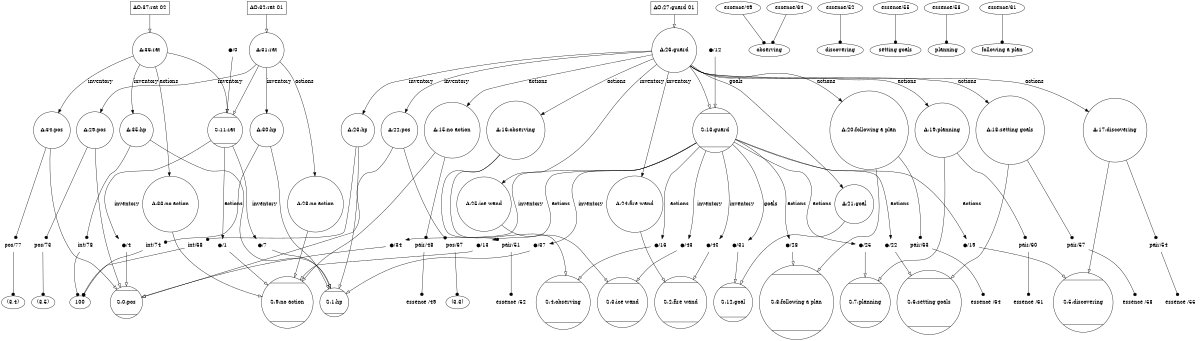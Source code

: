 digraph finite_state_machine {
graph [ dpi = 600 ];
size="8,5";
{
node [shape=Mcircle];
"S:3:ice wand"
"S:2:fire wand"
"S:1:hp"
"S:0:pos"
"S:12:goal"
"S:8:following a plan"
"S:7:planning"
"S:6:setting goals"
"S:5:discovering"
"S:4:observing"
"S:9:no action"
"S:13:guard"
"S:1:hp"
"S:0:pos"
"S:9:no action"
"S:11:rat"
}
{
node [shape=box];
"AO:37:rat 02"
"AO:32:rat 01"
"AO:27:guard 01"
}
{
node [shape=circle];
"A:35:hp"
"A:34:pos"
"A:33:no action"
"A:36:rat"
"A:30:hp"
"A:29:pos"
"A:28:no action"
"A:31:rat"
"A:25:ice wand"
"A:24:fire wand"
"A:23:hp"
"A:22:pos"
"A:21:goal"
"A:20:following a plan"
"A:19:planning"
"A:18:setting goals"
"A:17:discovering"
"A:16:observing"
"A:15:no action"
"A:26:guard"
}
{
node [shape=plaintext];
"int/78"
"pos/77"
"int/74"
"pos/73"
"int/68"
"pos/67"
"pair/63"
"essence /64"
"pair/60"
"essence /61"
"pair/57"
"essence /58"
"pair/54"
"essence /55"
"pair/51"
"essence /52"
"pair/48"
"essence /49"
"●/43"
"●/40"
"●/37"
"●/34"
"●/31"
"●/28"
"●/25"
"●/22"
"●/19"
"●/16"
"●/13"
"●/12"
"●/7"
"●/4"
"●/1"
"●/0"
}
"●/0" -> "S:11:rat" [arrowhead=onormal];
"●/1" -> "S:9:no action" [arrowhead=onormal];
"●/4" -> "S:0:pos" [arrowhead=onormal];
"●/7" -> "S:1:hp" [arrowhead=onormal];
"S:11:rat" -> "●/1" [label="actions"];
"S:11:rat" -> "●/4" [label="inventory"];
"S:11:rat" -> "●/7" [label="inventory"];

"●/12" -> "S:13:guard" [arrowhead=onormal];
"●/13" -> "S:9:no action" [arrowhead=onormal];
"●/16" -> "S:4:observing" [arrowhead=onormal];
"●/19" -> "S:5:discovering" [arrowhead=onormal];
"●/22" -> "S:6:setting goals" [arrowhead=onormal];
"●/25" -> "S:7:planning" [arrowhead=onormal];
"●/28" -> "S:8:following a plan" [arrowhead=onormal];
"●/31" -> "S:12:goal" [arrowhead=onormal];
"●/34" -> "S:0:pos" [arrowhead=onormal];
"●/37" -> "S:1:hp" [arrowhead=onormal];
"●/40" -> "S:2:fire wand" [arrowhead=onormal];
"●/43" -> "S:3:ice wand" [arrowhead=onormal];
"S:13:guard" -> "●/13" [label="actions"];
"S:13:guard" -> "●/16" [label="actions"];
"S:13:guard" -> "●/19" [label="actions"];
"S:13:guard" -> "●/22" [label="actions"];
"S:13:guard" -> "●/25" [label="actions"];
"S:13:guard" -> "●/28" [label="actions"];
"S:13:guard" -> "●/31" [label="goals"];
"S:13:guard" -> "●/34" [label="inventory"];
"S:13:guard" -> "●/37" [label="inventory"];
"S:13:guard" -> "●/40" [label="inventory"];
"S:13:guard" -> "●/43" [label="inventory"];

"A:15:no action" -> "S:9:no action" [arrowhead=onormal];
"A:15:no action" -> "pair/48" [arrowhead=dot];
"pair/48" -> "essence /49" [arrowhead=dot];

"essence/49" -> "observing" [arrowhead=dot];
"A:16:observing" -> "S:4:observing" [arrowhead=onormal];
"A:16:observing" -> "pair/51" [arrowhead=dot];
"pair/51" -> "essence /52" [arrowhead=dot];

"essence/52" -> "discovering" [arrowhead=dot];
"A:17:discovering" -> "S:5:discovering" [arrowhead=onormal];
"A:17:discovering" -> "pair/54" [arrowhead=dot];
"pair/54" -> "essence /55" [arrowhead=dot];

"essence/55" -> "setting goals" [arrowhead=dot];
"A:18:setting goals" -> "S:6:setting goals" [arrowhead=onormal];
"A:18:setting goals" -> "pair/57" [arrowhead=dot];
"pair/57" -> "essence /58" [arrowhead=dot];

"essence/58" -> "planning" [arrowhead=dot];
"A:19:planning" -> "S:7:planning" [arrowhead=onormal];
"A:19:planning" -> "pair/60" [arrowhead=dot];
"pair/60" -> "essence /61" [arrowhead=dot];

"essence/61" -> "following a plan" [arrowhead=dot];
"A:20:following a plan" -> "S:8:following a plan" [arrowhead=onormal];
"A:20:following a plan" -> "pair/63" [arrowhead=dot];
"pair/63" -> "essence /64" [arrowhead=dot];

"essence/64" -> "observing" [arrowhead=dot];
"A:21:goal" -> "S:12:goal" [arrowhead=onormal];

"A:22:pos" -> "S:0:pos" [arrowhead=onormal];
"A:22:pos" -> "pos/67" [arrowhead=dot];
"pos/67" -> "(3,3)" [arrowhead=dot];
"A:23:hp" -> "S:1:hp" [arrowhead=onormal];
"A:23:hp" -> "int/68" [arrowhead=dot];
"int/68" -> "100" [arrowhead=dot];
"A:24:fire wand" -> "S:2:fire wand" [arrowhead=onormal];

"A:25:ice wand" -> "S:3:ice wand" [arrowhead=onormal];

"A:26:guard" -> "S:13:guard" [arrowhead=onormal];
"A:26:guard" -> "A:15:no action" [label="actions"];
"A:26:guard" -> "A:16:observing" [label="actions"];
"A:26:guard" -> "A:17:discovering" [label="actions"];
"A:26:guard" -> "A:18:setting goals" [label="actions"];
"A:26:guard" -> "A:19:planning" [label="actions"];
"A:26:guard" -> "A:20:following a plan" [label="actions"];
"A:26:guard" -> "A:21:goal" [label="goals"];
"A:26:guard" -> "A:22:pos" [label="inventory"];
"A:26:guard" -> "A:23:hp" [label="inventory"];
"A:26:guard" -> "A:24:fire wand" [label="inventory"];
"A:26:guard" -> "A:25:ice wand" [label="inventory"];

"AO:27:guard 01" -> "A:26:guard" [arrowhead=onormal];
"A:28:no action" -> "S:9:no action" [arrowhead=onormal];

"A:29:pos" -> "S:0:pos" [arrowhead=onormal];
"A:29:pos" -> "pos/73" [arrowhead=dot];
"pos/73" -> "(3,5)" [arrowhead=dot];
"A:30:hp" -> "S:1:hp" [arrowhead=onormal];
"A:30:hp" -> "int/74" [arrowhead=dot];
"int/74" -> "100" [arrowhead=dot];
"A:31:rat" -> "S:11:rat" [arrowhead=onormal];
"A:31:rat" -> "A:28:no action" [label="actions"];
"A:31:rat" -> "A:29:pos" [label="inventory"];
"A:31:rat" -> "A:30:hp" [label="inventory"];

"AO:32:rat 01" -> "A:31:rat" [arrowhead=onormal];
"A:33:no action" -> "S:9:no action" [arrowhead=onormal];

"A:34:pos" -> "S:0:pos" [arrowhead=onormal];
"A:34:pos" -> "pos/77" [arrowhead=dot];
"pos/77" -> "(3,4)" [arrowhead=dot];
"A:35:hp" -> "S:1:hp" [arrowhead=onormal];
"A:35:hp" -> "int/78" [arrowhead=dot];
"int/78" -> "100" [arrowhead=dot];
"A:36:rat" -> "S:11:rat" [arrowhead=onormal];
"A:36:rat" -> "A:33:no action" [label="actions"];
"A:36:rat" -> "A:34:pos" [label="inventory"];
"A:36:rat" -> "A:35:hp" [label="inventory"];

"AO:37:rat 02" -> "A:36:rat" [arrowhead=onormal];
}